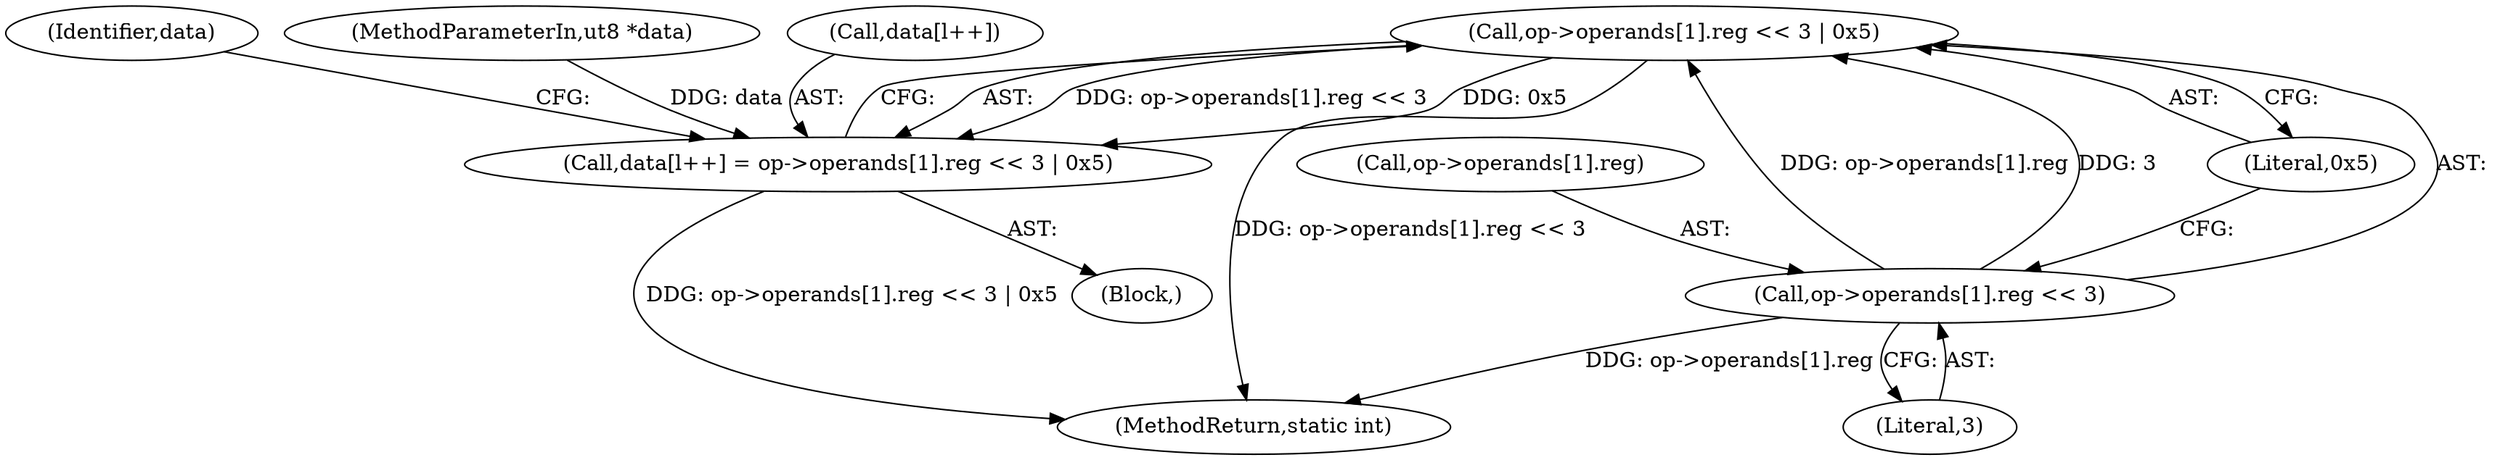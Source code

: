 digraph "0_radare2_f17bfd9f1da05f30f23a4dd05e9d2363e1406948@API" {
"1001758" [label="(Call,op->operands[1].reg << 3 | 0x5)"];
"1001759" [label="(Call,op->operands[1].reg << 3)"];
"1001753" [label="(Call,data[l++] = op->operands[1].reg << 3 | 0x5)"];
"1003220" [label="(MethodReturn,static int)"];
"1001753" [label="(Call,data[l++] = op->operands[1].reg << 3 | 0x5)"];
"1001768" [label="(Literal,0x5)"];
"1001771" [label="(Identifier,data)"];
"1000104" [label="(MethodParameterIn,ut8 *data)"];
"1001758" [label="(Call,op->operands[1].reg << 3 | 0x5)"];
"1001754" [label="(Call,data[l++])"];
"1001752" [label="(Block,)"];
"1001760" [label="(Call,op->operands[1].reg)"];
"1001759" [label="(Call,op->operands[1].reg << 3)"];
"1001767" [label="(Literal,3)"];
"1001758" -> "1001753"  [label="AST: "];
"1001758" -> "1001768"  [label="CFG: "];
"1001759" -> "1001758"  [label="AST: "];
"1001768" -> "1001758"  [label="AST: "];
"1001753" -> "1001758"  [label="CFG: "];
"1001758" -> "1003220"  [label="DDG: op->operands[1].reg << 3"];
"1001758" -> "1001753"  [label="DDG: op->operands[1].reg << 3"];
"1001758" -> "1001753"  [label="DDG: 0x5"];
"1001759" -> "1001758"  [label="DDG: op->operands[1].reg"];
"1001759" -> "1001758"  [label="DDG: 3"];
"1001759" -> "1001767"  [label="CFG: "];
"1001760" -> "1001759"  [label="AST: "];
"1001767" -> "1001759"  [label="AST: "];
"1001768" -> "1001759"  [label="CFG: "];
"1001759" -> "1003220"  [label="DDG: op->operands[1].reg"];
"1001753" -> "1001752"  [label="AST: "];
"1001754" -> "1001753"  [label="AST: "];
"1001771" -> "1001753"  [label="CFG: "];
"1001753" -> "1003220"  [label="DDG: op->operands[1].reg << 3 | 0x5"];
"1000104" -> "1001753"  [label="DDG: data"];
}
